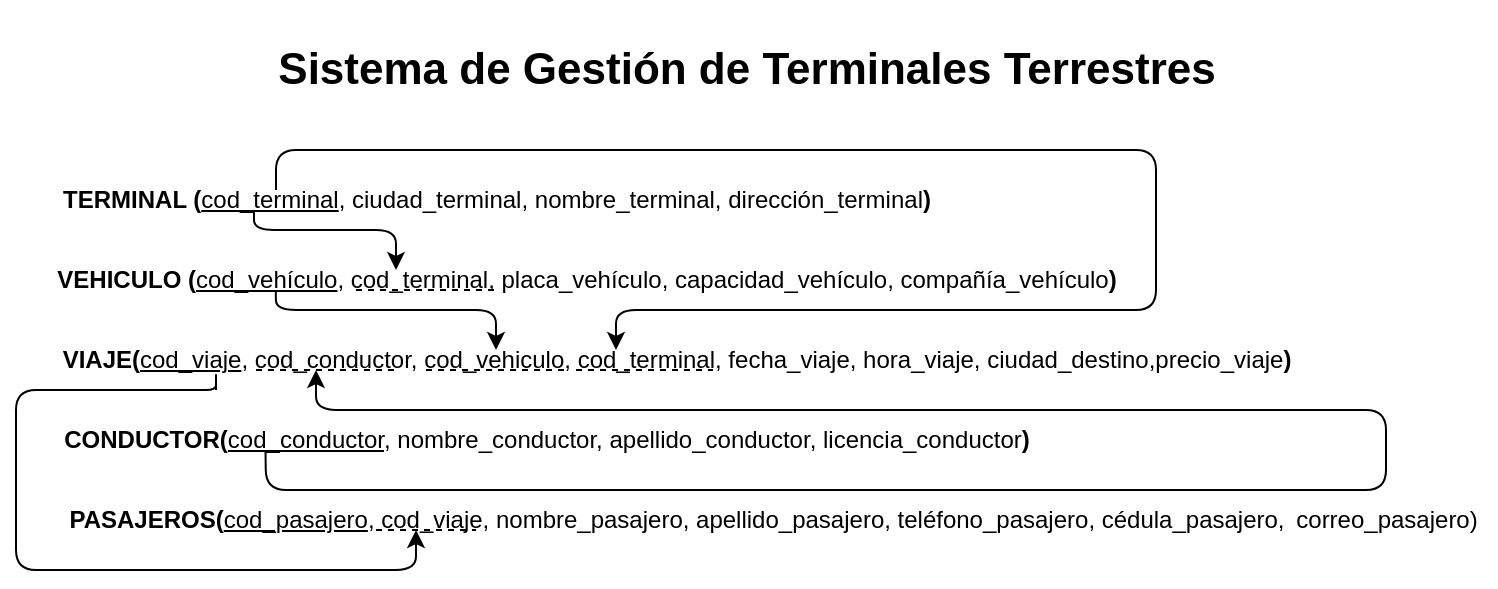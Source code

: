 <mxfile>
    <diagram id="9xawf11EgOydYplsZZsw" name="Page-1">
        <mxGraphModel dx="1091" dy="500" grid="1" gridSize="10" guides="1" tooltips="1" connect="1" arrows="1" fold="1" page="1" pageScale="1" pageWidth="780" pageHeight="320" math="0" shadow="0">
            <root>
                <mxCell id="0"/>
                <mxCell id="1" parent="0"/>
                <mxCell id="3" value="&lt;b&gt;TERMINAL (&lt;/b&gt;&lt;u&gt;cod_terminal&lt;/u&gt;, ciudad_terminal, nombre_terminal, dirección_terminal&lt;b&gt;)&lt;/b&gt;" style="text;html=1;align=center;verticalAlign=middle;resizable=0;points=[];autosize=1;strokeColor=none;fillColor=none;" parent="1" vertex="1">
                    <mxGeometry x="40" y="103" width="460" height="30" as="geometry"/>
                </mxCell>
                <mxCell id="4" value="&lt;b&gt;VEHICULO (&lt;/b&gt;&lt;u&gt;cod_vehículo&lt;/u&gt;, cod_terminal, placa_vehículo, capacidad&lt;span style=&quot;color: rgb(0, 0, 0);&quot;&gt;_vehículo, compañ&lt;/span&gt;&lt;span style=&quot;color: rgb(0, 0, 0);&quot;&gt;í&lt;/span&gt;&lt;span style=&quot;color: rgb(0, 0, 0);&quot;&gt;a&lt;/span&gt;&lt;span style=&quot;color: rgb(0, 0, 0);&quot;&gt;_vehículo&lt;/span&gt;&lt;b&gt;)&lt;/b&gt;" style="text;html=1;align=center;verticalAlign=middle;resizable=0;points=[];autosize=1;strokeColor=none;fillColor=none;" parent="1" vertex="1">
                    <mxGeometry x="40" y="143" width="550" height="30" as="geometry"/>
                </mxCell>
                <mxCell id="5" value="&lt;b&gt;VIAJE(&lt;/b&gt;&lt;u&gt;cod_viaje&lt;/u&gt;, cod_conductor, cod_vehiculo, cod_terminal, fecha_viaje, hora_viaje, ciudad_destino,precio_viaje&lt;b&gt;)&lt;/b&gt;" style="text;html=1;align=center;verticalAlign=middle;resizable=0;points=[];autosize=1;strokeColor=none;fillColor=none;" parent="1" vertex="1">
                    <mxGeometry x="40" y="183" width="640" height="30" as="geometry"/>
                </mxCell>
                <mxCell id="6" value="&lt;b&gt;CONDUCTOR(&lt;/b&gt;&lt;u&gt;cod_conductor&lt;/u&gt;, nombre_conductor, apellido&lt;span style=&quot;color: rgb(0, 0, 0);&quot;&gt;_conductor&lt;/span&gt;, licencia_conductor&lt;b&gt;)&lt;/b&gt;" style="text;html=1;align=center;verticalAlign=middle;resizable=0;points=[];autosize=1;strokeColor=none;fillColor=none;" parent="1" vertex="1">
                    <mxGeometry x="40" y="223" width="510" height="30" as="geometry"/>
                </mxCell>
                <mxCell id="7" value="&lt;b&gt;PASAJEROS(&lt;/b&gt;&lt;u&gt;cod_pasajero&lt;/u&gt;, cod_viaje, nombre_pasajero, apellido&lt;span style=&quot;color: rgb(0, 0, 0);&quot;&gt;_pasajero,&amp;nbsp;&lt;/span&gt;&lt;span style=&quot;color: rgb(0, 0, 0); text-wrap-mode: wrap;&quot;&gt;teléfono_pasajero,&amp;nbsp;&lt;/span&gt;&lt;span style=&quot;color: rgb(0, 0, 0); text-wrap-mode: wrap;&quot;&gt;cédula_pasajero,&lt;/span&gt;" style="text;html=1;align=center;verticalAlign=middle;resizable=0;points=[];autosize=1;strokeColor=none;fillColor=none;" parent="1" vertex="1">
                    <mxGeometry x="45" y="263" width="630" height="30" as="geometry"/>
                </mxCell>
                <mxCell id="9" value="&lt;h2&gt;&lt;b&gt;&lt;font style=&quot;font-size: 22px;&quot;&gt;Sistema de Gestión de Terminales Terrestres&lt;/font&gt;&lt;/b&gt;&lt;/h2&gt;" style="text;html=1;align=center;verticalAlign=middle;resizable=0;points=[];autosize=1;strokeColor=none;fillColor=none;" parent="1" vertex="1">
                    <mxGeometry x="150" y="18" width="490" height="70" as="geometry"/>
                </mxCell>
                <mxCell id="13" value="" style="endArrow=none;dashed=1;html=1;" parent="1" edge="1">
                    <mxGeometry width="50" height="50" relative="1" as="geometry">
                        <mxPoint x="200" y="163" as="sourcePoint"/>
                        <mxPoint x="270" y="163" as="targetPoint"/>
                    </mxGeometry>
                </mxCell>
                <mxCell id="16" value="" style="endArrow=none;dashed=1;html=1;" parent="1" edge="1">
                    <mxGeometry width="50" height="50" relative="1" as="geometry">
                        <mxPoint x="150" y="203" as="sourcePoint"/>
                        <mxPoint x="220" y="203" as="targetPoint"/>
                    </mxGeometry>
                </mxCell>
                <mxCell id="17" value="" style="endArrow=classic;html=1;exitX=0.225;exitY=0.667;exitDx=0;exitDy=0;exitPerimeter=0;" parent="1" source="6" edge="1">
                    <mxGeometry width="50" height="50" relative="1" as="geometry">
                        <mxPoint x="245" y="243" as="sourcePoint"/>
                        <mxPoint x="180" y="203" as="targetPoint"/>
                        <Array as="points">
                            <mxPoint x="155" y="263"/>
                            <mxPoint x="715" y="263"/>
                            <mxPoint x="715" y="223"/>
                            <mxPoint x="450" y="223"/>
                            <mxPoint x="180" y="223"/>
                        </Array>
                    </mxGeometry>
                </mxCell>
                <mxCell id="18" value="" style="endArrow=classic;html=1;" parent="1" edge="1">
                    <mxGeometry width="50" height="50" relative="1" as="geometry">
                        <mxPoint x="160" y="113" as="sourcePoint"/>
                        <mxPoint x="330" y="193" as="targetPoint"/>
                        <Array as="points">
                            <mxPoint x="160" y="93"/>
                            <mxPoint x="420" y="93"/>
                            <mxPoint x="600" y="93"/>
                            <mxPoint x="600" y="173"/>
                            <mxPoint x="330" y="173"/>
                        </Array>
                    </mxGeometry>
                </mxCell>
                <mxCell id="19" value="" style="endArrow=none;dashed=1;html=1;" parent="1" edge="1">
                    <mxGeometry width="50" height="50" relative="1" as="geometry">
                        <mxPoint x="235" y="203" as="sourcePoint"/>
                        <mxPoint x="305" y="203" as="targetPoint"/>
                    </mxGeometry>
                </mxCell>
                <mxCell id="20" value="" style="endArrow=none;dashed=1;html=1;" parent="1" edge="1">
                    <mxGeometry width="50" height="50" relative="1" as="geometry">
                        <mxPoint x="210" y="283" as="sourcePoint"/>
                        <mxPoint x="260" y="283" as="targetPoint"/>
                    </mxGeometry>
                </mxCell>
                <mxCell id="22" value="" style="endArrow=classic;html=1;" parent="1" edge="1">
                    <mxGeometry width="50" height="50" relative="1" as="geometry">
                        <mxPoint x="130" y="213" as="sourcePoint"/>
                        <mxPoint x="230" y="283" as="targetPoint"/>
                        <Array as="points">
                            <mxPoint x="130" y="203"/>
                            <mxPoint x="130" y="213"/>
                            <mxPoint x="120" y="213"/>
                            <mxPoint x="100" y="213"/>
                            <mxPoint x="30" y="213"/>
                            <mxPoint x="30" y="263"/>
                            <mxPoint x="30" y="303"/>
                            <mxPoint x="160" y="303"/>
                            <mxPoint x="230" y="303"/>
                        </Array>
                    </mxGeometry>
                </mxCell>
                <mxCell id="23" value="" style="endArrow=none;dashed=1;html=1;exitX=0.529;exitY=0.667;exitDx=0;exitDy=0;exitPerimeter=0;" parent="1" edge="1">
                    <mxGeometry width="50" height="50" relative="1" as="geometry">
                        <mxPoint x="310" y="203.01" as="sourcePoint"/>
                        <mxPoint x="378.47" y="203" as="targetPoint"/>
                    </mxGeometry>
                </mxCell>
                <mxCell id="24" value="" style="endArrow=classic;html=1;exitX=0.218;exitY=0.667;exitDx=0;exitDy=0;exitPerimeter=0;" parent="1" source="4" edge="1">
                    <mxGeometry width="50" height="50" relative="1" as="geometry">
                        <mxPoint x="360" y="173" as="sourcePoint"/>
                        <mxPoint x="270" y="193" as="targetPoint"/>
                        <Array as="points">
                            <mxPoint x="160" y="173"/>
                            <mxPoint x="240" y="173"/>
                            <mxPoint x="270" y="173"/>
                        </Array>
                    </mxGeometry>
                </mxCell>
                <mxCell id="27" style="edgeStyle=none;html=1;" parent="1" edge="1">
                    <mxGeometry relative="1" as="geometry">
                        <mxPoint x="149" y="123" as="sourcePoint"/>
                        <mxPoint x="220" y="153" as="targetPoint"/>
                        <Array as="points">
                            <mxPoint x="149" y="133"/>
                            <mxPoint x="220" y="133"/>
                        </Array>
                    </mxGeometry>
                </mxCell>
                <mxCell id="28" value="correo_pasajero)" style="text;html=1;align=center;verticalAlign=middle;resizable=0;points=[];autosize=1;strokeColor=none;fillColor=none;" vertex="1" parent="1">
                    <mxGeometry x="660" y="263" width="110" height="30" as="geometry"/>
                </mxCell>
            </root>
        </mxGraphModel>
    </diagram>
</mxfile>